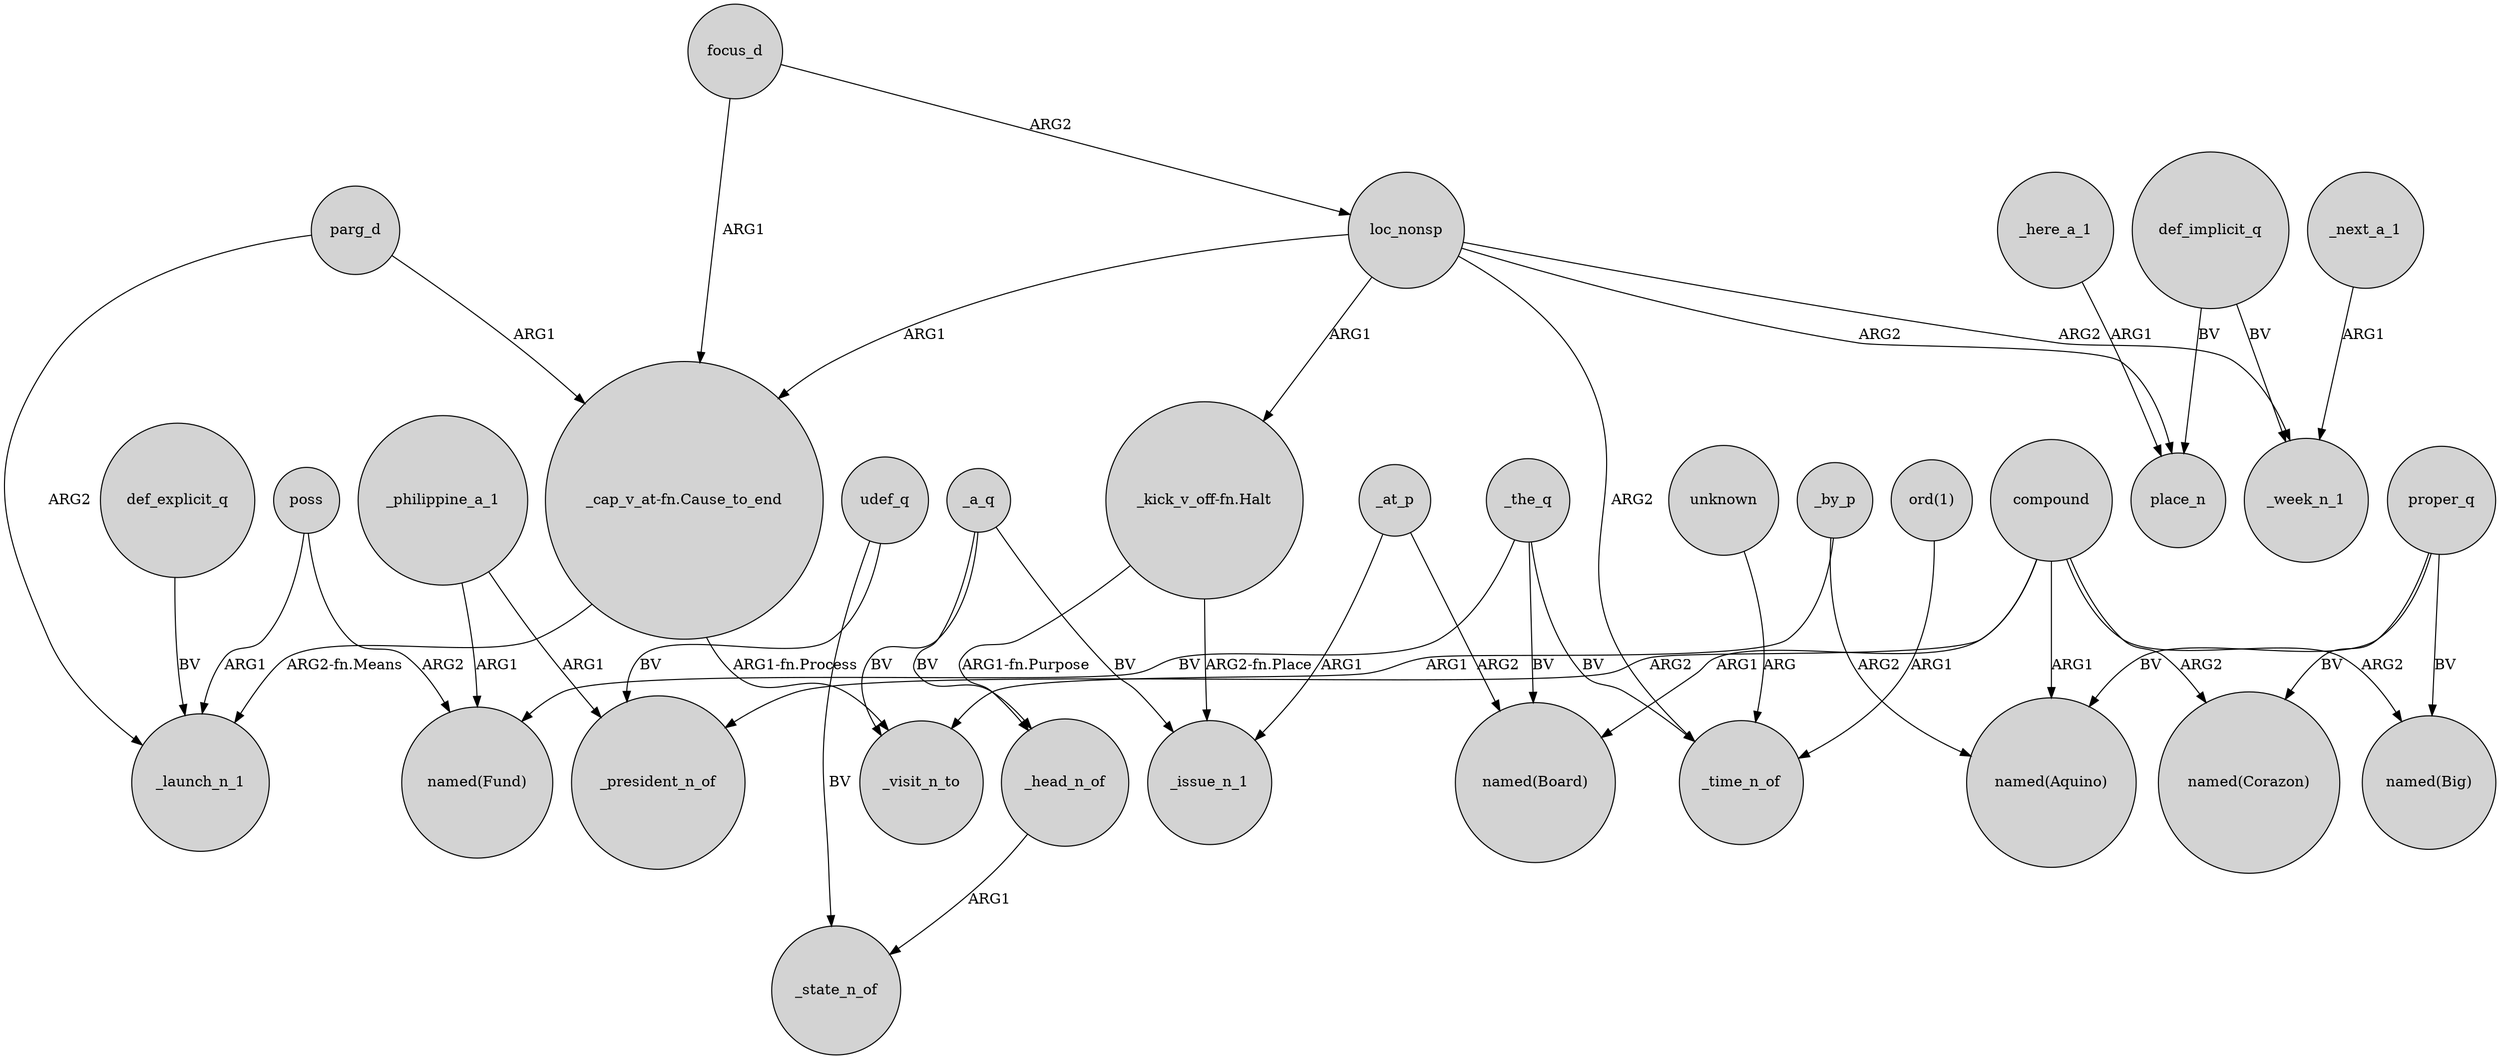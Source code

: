 digraph {
	node [shape=circle style=filled]
	_a_q -> _visit_n_to [label=BV]
	compound -> "named(Board)" [label=ARG1]
	udef_q -> _president_n_of [label=BV]
	proper_q -> "named(Big)" [label=BV]
	_philippine_a_1 -> _president_n_of [label=ARG1]
	loc_nonsp -> place_n [label=ARG2]
	_here_a_1 -> place_n [label=ARG1]
	"_kick_v_off-fn.Halt" -> _head_n_of [label="ARG1-fn.Purpose"]
	_next_a_1 -> _week_n_1 [label=ARG1]
	_philippine_a_1 -> "named(Fund)" [label=ARG1]
	proper_q -> "named(Corazon)" [label=BV]
	def_explicit_q -> _launch_n_1 [label=BV]
	compound -> "named(Big)" [label=ARG2]
	unknown -> _time_n_of [label=ARG]
	_at_p -> "named(Board)" [label=ARG2]
	_the_q -> "named(Fund)" [label=BV]
	compound -> "named(Aquino)" [label=ARG1]
	loc_nonsp -> "_kick_v_off-fn.Halt" [label=ARG1]
	_at_p -> _issue_n_1 [label=ARG1]
	poss -> _launch_n_1 [label=ARG1]
	_the_q -> _time_n_of [label=BV]
	poss -> "named(Fund)" [label=ARG2]
	"ord(1)" -> _time_n_of [label=ARG1]
	"_kick_v_off-fn.Halt" -> _issue_n_1 [label="ARG2-fn.Place"]
	_a_q -> _issue_n_1 [label=BV]
	"_cap_v_at-fn.Cause_to_end" -> _visit_n_to [label="ARG1-fn.Process"]
	compound -> _president_n_of [label=ARG2]
	parg_d -> "_cap_v_at-fn.Cause_to_end" [label=ARG1]
	_head_n_of -> _state_n_of [label=ARG1]
	udef_q -> _state_n_of [label=BV]
	loc_nonsp -> "_cap_v_at-fn.Cause_to_end" [label=ARG1]
	"_cap_v_at-fn.Cause_to_end" -> _launch_n_1 [label="ARG2-fn.Means"]
	focus_d -> "_cap_v_at-fn.Cause_to_end" [label=ARG1]
	def_implicit_q -> place_n [label=BV]
	parg_d -> _launch_n_1 [label=ARG2]
	_a_q -> _head_n_of [label=BV]
	_the_q -> "named(Board)" [label=BV]
	compound -> "named(Corazon)" [label=ARG2]
	loc_nonsp -> _week_n_1 [label=ARG2]
	focus_d -> loc_nonsp [label=ARG2]
	_by_p -> "named(Aquino)" [label=ARG2]
	def_implicit_q -> _week_n_1 [label=BV]
	loc_nonsp -> _time_n_of [label=ARG2]
	proper_q -> "named(Aquino)" [label=BV]
	_by_p -> _visit_n_to [label=ARG1]
}
